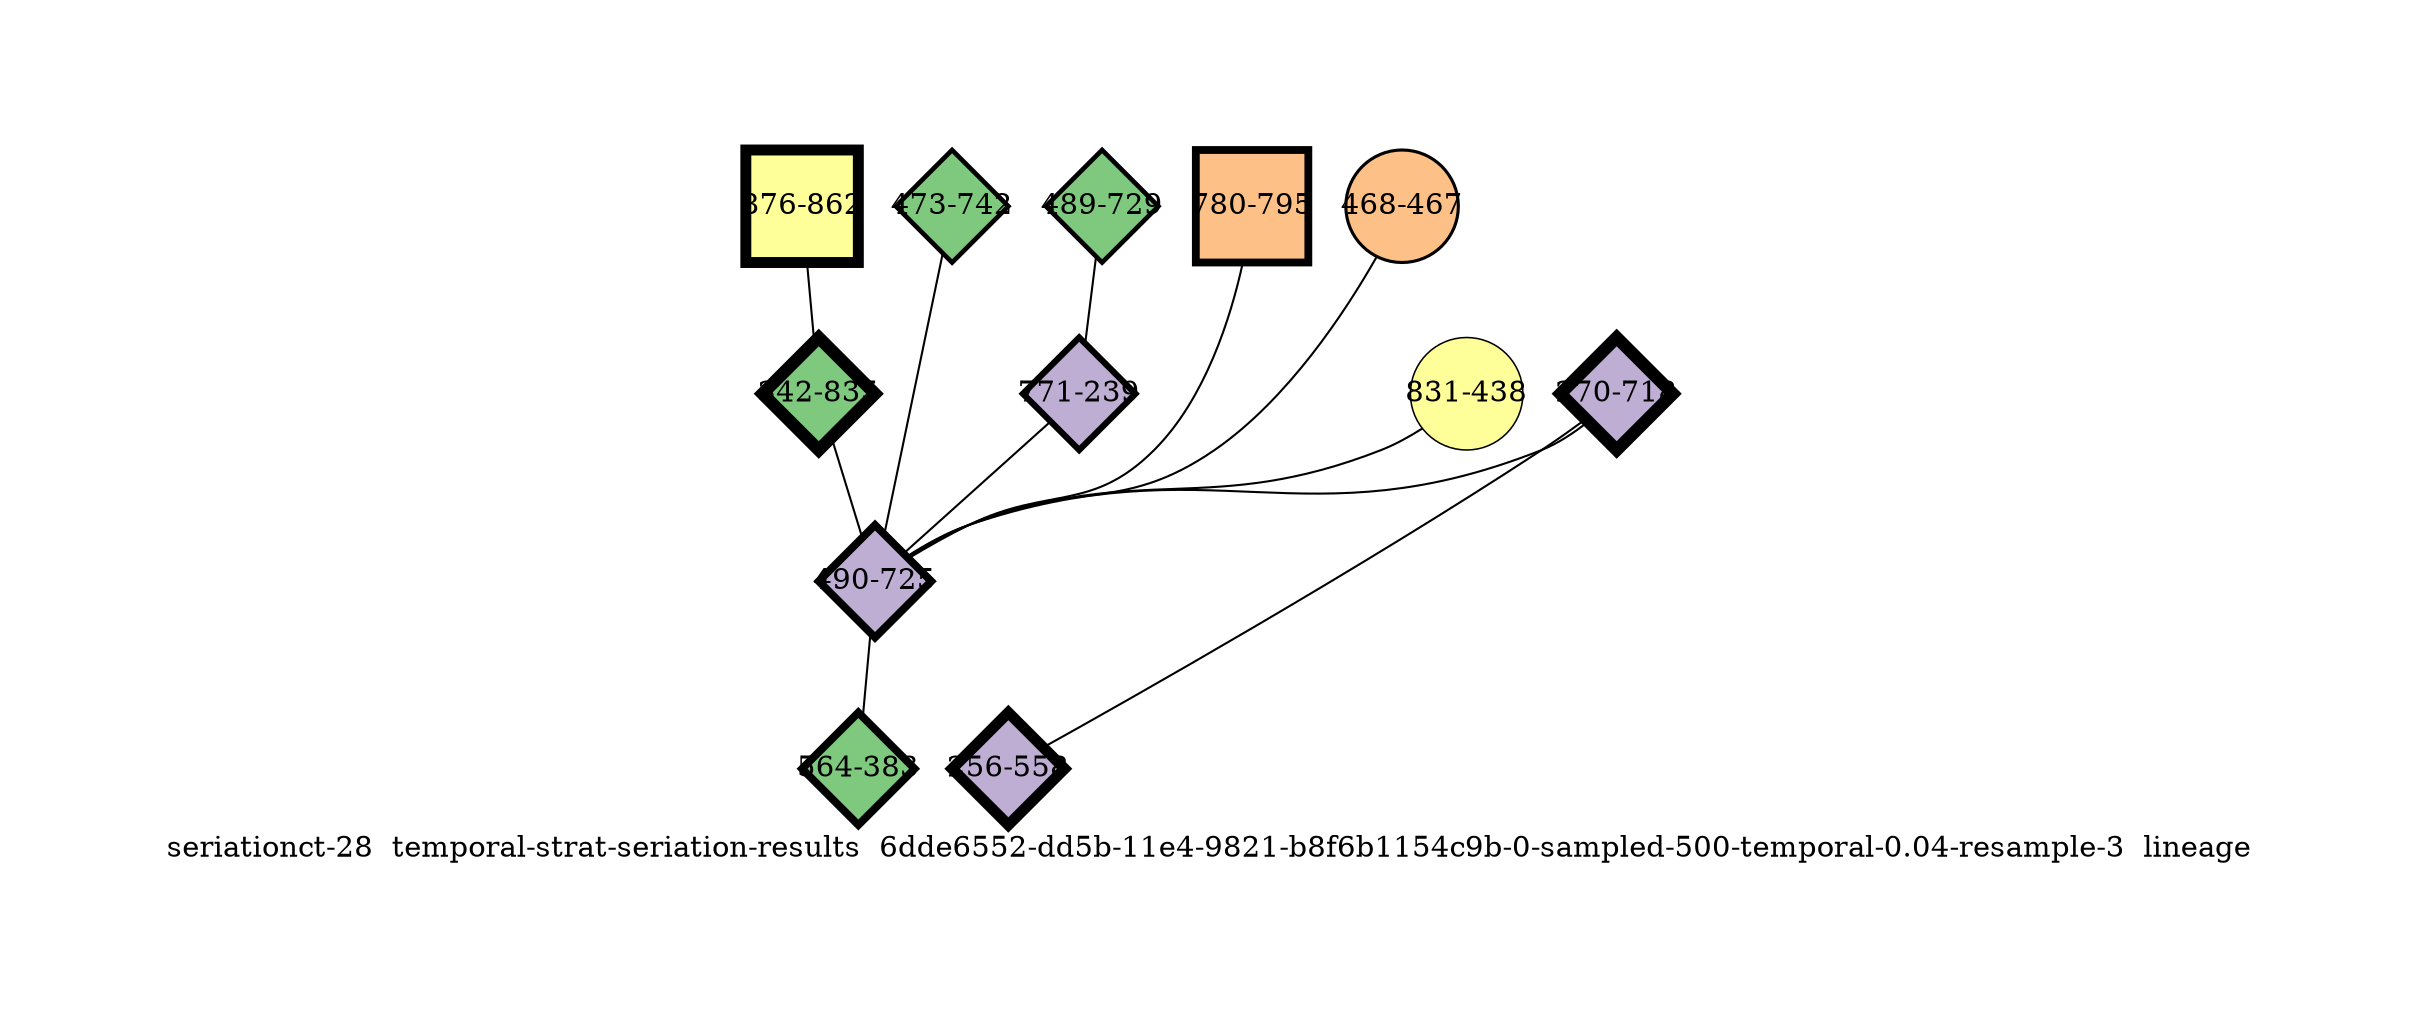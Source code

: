 strict graph "seriationct-28  temporal-strat-seriation-results  6dde6552-dd5b-11e4-9821-b8f6b1154c9b-0-sampled-500-temporal-0.04-resample-3  lineage" {
labelloc=b;
ratio=auto;
pad="1.0";
label="seriationct-28  temporal-strat-seriation-results  6dde6552-dd5b-11e4-9821-b8f6b1154c9b-0-sampled-500-temporal-0.04-resample-3  lineage";
node [width="0.75", style=filled, fixedsize=true, height="0.75", shape=circle, label=""];
0 [xCoordinate="862.0", appears_in_slice=7, yCoordinate="876.0", colorscheme=accent8, lineage_id=1, short_label="876-862", label="876-862", shape=square, cluster_id=3, fillcolor=4, size="500.0", id=11, penwidth="5.25"];
1 [xCoordinate="742.0", appears_in_slice=3, yCoordinate="473.0", colorscheme=accent8, lineage_id=2, short_label="473-742", label="473-742", shape=diamond, cluster_id=0, fillcolor=1, size="500.0", id=9, penwidth="2.25"];
2 [xCoordinate="729.0", appears_in_slice=3, yCoordinate="489.0", colorscheme=accent8, lineage_id=2, short_label="489-729", label="489-729", shape=diamond, cluster_id=0, fillcolor=1, size="500.0", id=3, penwidth="2.25"];
3 [xCoordinate="239.0", appears_in_slice=4, yCoordinate="771.0", colorscheme=accent8, lineage_id=2, short_label="771-239", label="771-239", shape=diamond, cluster_id=1, fillcolor=2, size="500.0", id=4, penwidth="3.0"];
4 [xCoordinate="795.0", appears_in_slice=5, yCoordinate="780.0", colorscheme=accent8, lineage_id=1, short_label="780-795", label="780-795", shape=square, cluster_id=2, fillcolor=3, size="500.0", id=5, penwidth="3.75"];
5 [xCoordinate="467.0", appears_in_slice=2, yCoordinate="468.0", colorscheme=accent8, lineage_id=0, short_label="468-467", label="468-467", shape=circle, cluster_id=2, fillcolor=3, size="500.0", id=6, penwidth="1.5"];
6 [xCoordinate="718.0", appears_in_slice=8, yCoordinate="270.0", colorscheme=accent8, lineage_id=2, short_label="270-718", label="270-718", shape=diamond, cluster_id=1, fillcolor=2, size="500.0", id=7, penwidth="6.0"];
7 [xCoordinate="558.0", appears_in_slice=7, yCoordinate="256.0", colorscheme=accent8, lineage_id=2, short_label="256-558", label="256-558", shape=diamond, cluster_id=1, fillcolor=2, size="500.0", id=8, penwidth="5.25"];
8 [xCoordinate="835.0", appears_in_slice=8, yCoordinate="342.0", colorscheme=accent8, lineage_id=2, short_label="342-835", label="342-835", shape=diamond, cluster_id=0, fillcolor=1, size="500.0", id=0, penwidth="6.0"];
9 [xCoordinate="438.0", appears_in_slice=1, yCoordinate="831.0", colorscheme=accent8, lineage_id=0, short_label="831-438", label="831-438", shape=circle, cluster_id=3, fillcolor=4, size="500.0", id=2, penwidth="0.75"];
10 [xCoordinate="725.0", appears_in_slice=5, yCoordinate="490.0", colorscheme=accent8, lineage_id=2, short_label="490-725", label="490-725", shape=diamond, cluster_id=1, fillcolor=2, size="500.0", id=10, penwidth="3.75"];
11 [xCoordinate="383.0", appears_in_slice=5, yCoordinate="564.0", colorscheme=accent8, lineage_id=2, short_label="564-383", label="564-383", shape=diamond, cluster_id=0, fillcolor=1, size="500.0", id=1, penwidth="3.75"];
0 -- 8  [inverseweight="2.57923917476", weight="0.387711232749"];
1 -- 10  [inverseweight="2.99934021772", weight="0.333406658602"];
2 -- 3  [inverseweight="2.68213172139", weight="0.372837766327"];
3 -- 10  [inverseweight="3.35804999583", weight="0.29779187363"];
4 -- 10  [inverseweight="2.72577733899", weight="0.36686782361"];
5 -- 10  [inverseweight="3.44197883101", weight="0.290530549168"];
6 -- 10  [inverseweight="3.03784423574", weight="0.329180801384"];
6 -- 7  [inverseweight="2.80421352391", weight="0.356606225408"];
8 -- 10  [inverseweight="2.99707627963", weight="0.333658508059"];
9 -- 10  [inverseweight="3.54262625791", weight="0.28227646023"];
10 -- 11  [inverseweight="3.40664589921", weight="0.293543863843"];
}
